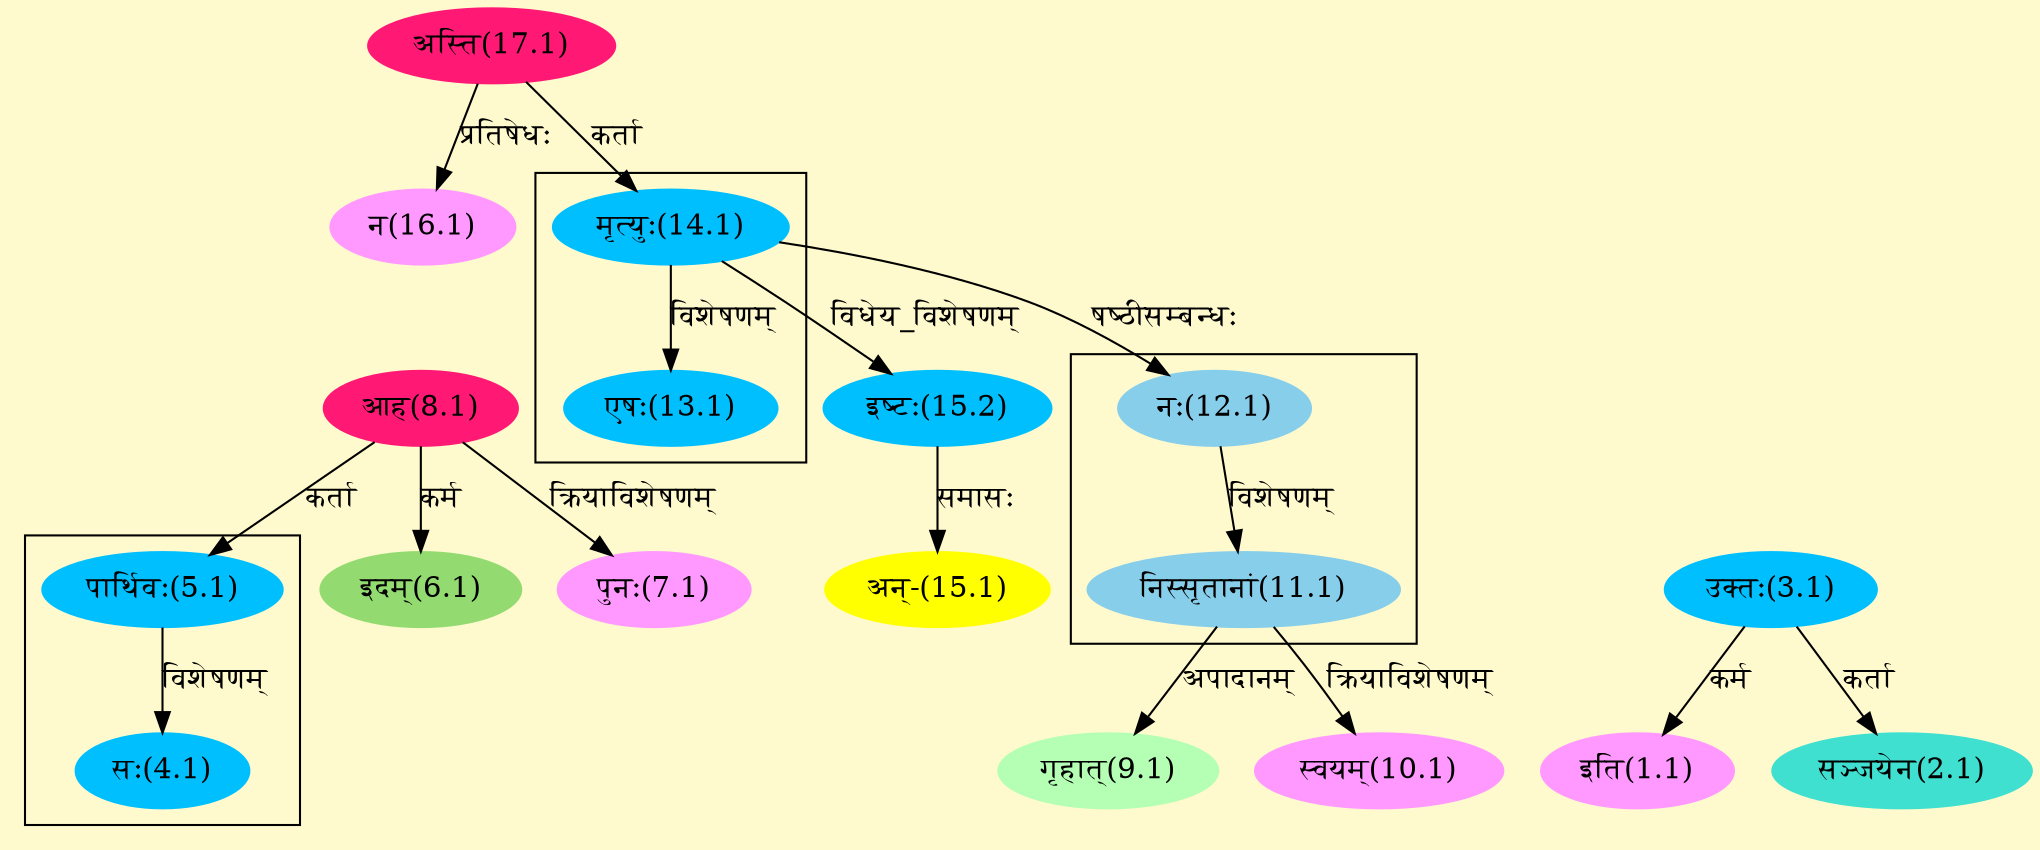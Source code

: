 digraph G{
rankdir=BT;
 compound=true;
 bgcolor="lemonchiffon1";

subgraph cluster_1{
Node4_1 [style=filled, color="#00BFFF" label = "सः(4.1)"]
Node5_1 [style=filled, color="#00BFFF" label = "पार्थिवः(5.1)"]

}

subgraph cluster_2{
Node11_1 [style=filled, color="#87CEEB" label = "निस्सृतानां(11.1)"]
Node12_1 [style=filled, color="#87CEEB" label = "नः(12.1)"]

}

subgraph cluster_3{
Node13_1 [style=filled, color="#00BFFF" label = "एषः(13.1)"]
Node14_1 [style=filled, color="#00BFFF" label = "मृत्युः(14.1)"]

}
Node1_1 [style=filled, color="#FF99FF" label = "इति(1.1)"]
Node3_1 [style=filled, color="#00BFFF" label = "उक्तः(3.1)"]
Node2_1 [style=filled, color="#40E0D0" label = "सञ्जयेन(2.1)"]
Node [style=filled, color="" label = "()"]
Node5_1 [style=filled, color="#00BFFF" label = "पार्थिवः(5.1)"]
Node8_1 [style=filled, color="#FF1975" label = "आह(8.1)"]
Node6_1 [style=filled, color="#93DB70" label = "इदम्(6.1)"]
Node7_1 [style=filled, color="#FF99FF" label = "पुनः(7.1)"]
Node9_1 [style=filled, color="#B4FFB4" label = "गृहात्(9.1)"]
Node11_1 [style=filled, color="#87CEEB" label = "निस्सृतानां(11.1)"]
Node10_1 [style=filled, color="#FF99FF" label = "स्वयम्(10.1)"]
Node12_1 [style=filled, color="#87CEEB" label = "नः(12.1)"]
Node14_1 [style=filled, color="#00BFFF" label = "मृत्युः(14.1)"]
Node17_1 [style=filled, color="#FF1975" label = "अस्ति(17.1)"]
Node15_1 [style=filled, color="#FFFF00" label = "अन्-(15.1)"]
Node15_2 [style=filled, color="#00BFFF" label = "इष्टः(15.2)"]
Node16_1 [style=filled, color="#FF99FF" label = "न(16.1)"]
/* Start of Relations section */

Node1_1 -> Node3_1 [  label="कर्म"  dir="back" ]
Node2_1 -> Node3_1 [  label="कर्ता"  dir="back" ]
Node4_1 -> Node5_1 [  label="विशेषणम्"  dir="back" ]
Node5_1 -> Node8_1 [  label="कर्ता"  dir="back" ]
Node6_1 -> Node8_1 [  label="कर्म"  dir="back" ]
Node7_1 -> Node8_1 [  label="क्रियाविशेषणम्"  dir="back" ]
Node9_1 -> Node11_1 [  label="अपादानम्"  dir="back" ]
Node10_1 -> Node11_1 [  label="क्रियाविशेषणम्"  dir="back" ]
Node11_1 -> Node12_1 [  label="विशेषणम्"  dir="back" ]
Node12_1 -> Node14_1 [  label="षष्ठीसम्बन्धः"  dir="back" ]
Node13_1 -> Node14_1 [  label="विशेषणम्"  dir="back" ]
Node14_1 -> Node17_1 [  label="कर्ता"  dir="back" ]
Node15_1 -> Node15_2 [  label="समासः"  dir="back" ]
Node15_2 -> Node14_1 [  label="विधेय_विशेषणम्"  dir="back" ]
Node16_1 -> Node17_1 [  label="प्रतिषेधः"  dir="back" ]
}
